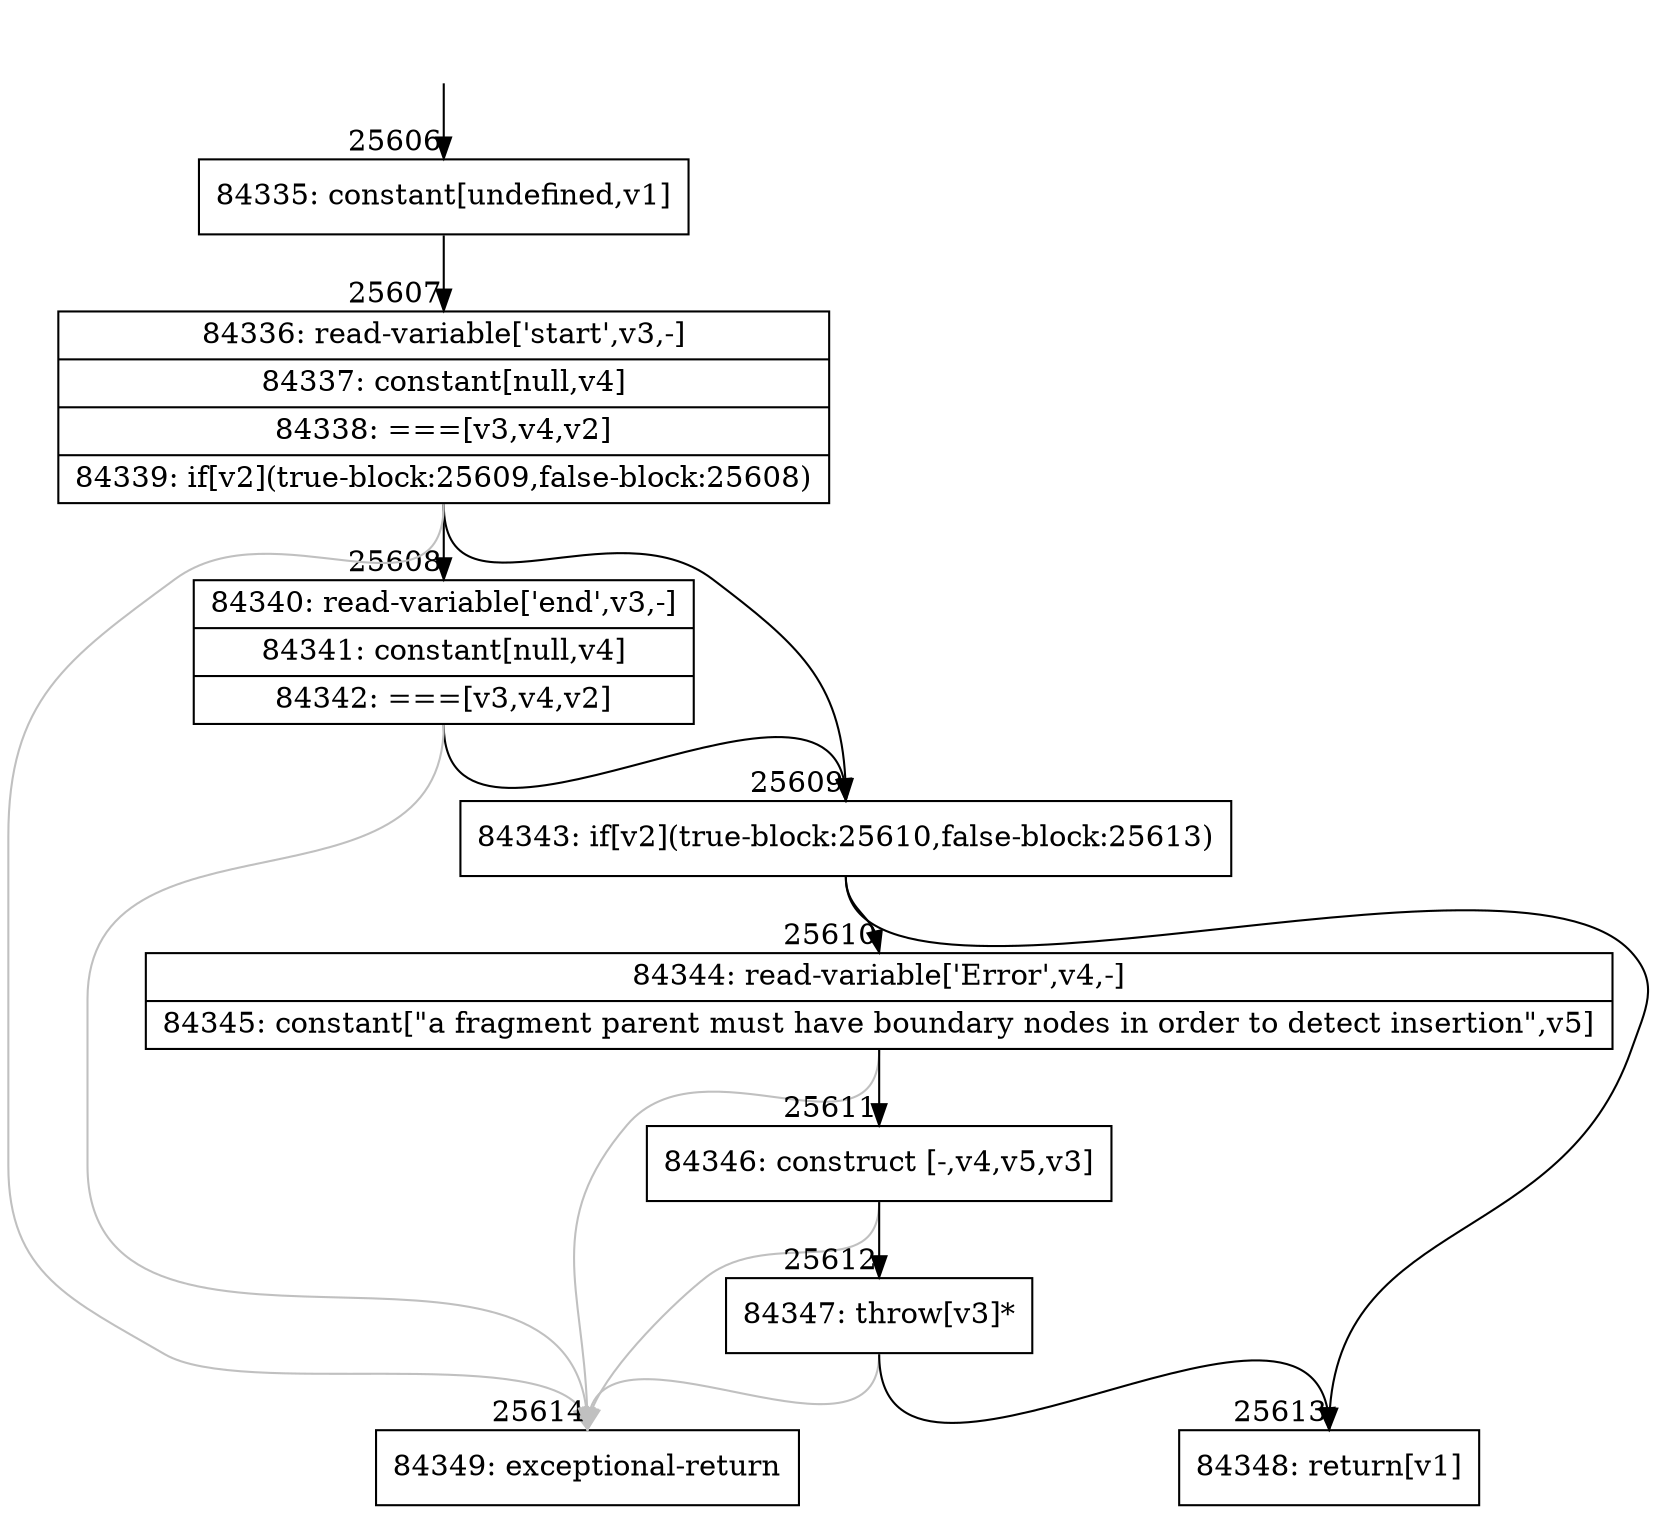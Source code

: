 digraph {
rankdir="TD"
BB_entry2245[shape=none,label=""];
BB_entry2245 -> BB25606 [tailport=s, headport=n, headlabel="    25606"]
BB25606 [shape=record label="{84335: constant[undefined,v1]}" ] 
BB25606 -> BB25607 [tailport=s, headport=n, headlabel="      25607"]
BB25607 [shape=record label="{84336: read-variable['start',v3,-]|84337: constant[null,v4]|84338: ===[v3,v4,v2]|84339: if[v2](true-block:25609,false-block:25608)}" ] 
BB25607 -> BB25609 [tailport=s, headport=n, headlabel="      25609"]
BB25607 -> BB25608 [tailport=s, headport=n, headlabel="      25608"]
BB25607 -> BB25614 [tailport=s, headport=n, color=gray, headlabel="      25614"]
BB25608 [shape=record label="{84340: read-variable['end',v3,-]|84341: constant[null,v4]|84342: ===[v3,v4,v2]}" ] 
BB25608 -> BB25609 [tailport=s, headport=n]
BB25608 -> BB25614 [tailport=s, headport=n, color=gray]
BB25609 [shape=record label="{84343: if[v2](true-block:25610,false-block:25613)}" ] 
BB25609 -> BB25610 [tailport=s, headport=n, headlabel="      25610"]
BB25609 -> BB25613 [tailport=s, headport=n, headlabel="      25613"]
BB25610 [shape=record label="{84344: read-variable['Error',v4,-]|84345: constant[\"a fragment parent must have boundary nodes in order to detect insertion\",v5]}" ] 
BB25610 -> BB25611 [tailport=s, headport=n, headlabel="      25611"]
BB25610 -> BB25614 [tailport=s, headport=n, color=gray]
BB25611 [shape=record label="{84346: construct [-,v4,v5,v3]}" ] 
BB25611 -> BB25612 [tailport=s, headport=n, headlabel="      25612"]
BB25611 -> BB25614 [tailport=s, headport=n, color=gray]
BB25612 [shape=record label="{84347: throw[v3]*}" ] 
BB25612 -> BB25613 [tailport=s, headport=n]
BB25612 -> BB25614 [tailport=s, headport=n, color=gray]
BB25613 [shape=record label="{84348: return[v1]}" ] 
BB25614 [shape=record label="{84349: exceptional-return}" ] 
//#$~ 47189
}
